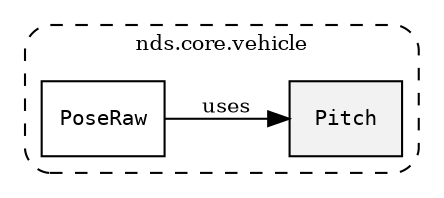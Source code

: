 /**
 * This dot file creates symbol collaboration diagram for Pitch.
 */
digraph ZSERIO
{
    node [shape=box, fontsize=10];
    rankdir="LR";
    fontsize=10;
    tooltip="Pitch collaboration diagram";

    subgraph "cluster_nds.core.vehicle"
    {
        style="dashed, rounded";
        label="nds.core.vehicle";
        tooltip="Package nds.core.vehicle";
        href="../../../content/packages/nds.core.vehicle.html#Package-nds-core-vehicle";
        target="_parent";

        "Pitch" [style="filled", fillcolor="#0000000D", target="_parent", label=<<font face="monospace"><table align="center" border="0" cellspacing="0" cellpadding="0"><tr><td href="../../../content/packages/nds.core.vehicle.html#Subtype-Pitch" title="Subtype defined in nds.core.vehicle">Pitch</td></tr></table></font>>];
        "PoseRaw" [target="_parent", label=<<font face="monospace"><table align="center" border="0" cellspacing="0" cellpadding="0"><tr><td href="../../../content/packages/nds.core.vehicle.html#Structure-PoseRaw" title="Structure defined in nds.core.vehicle">PoseRaw</td></tr></table></font>>];
    }

    "PoseRaw" -> "Pitch" [label="uses", fontsize=10];
}
